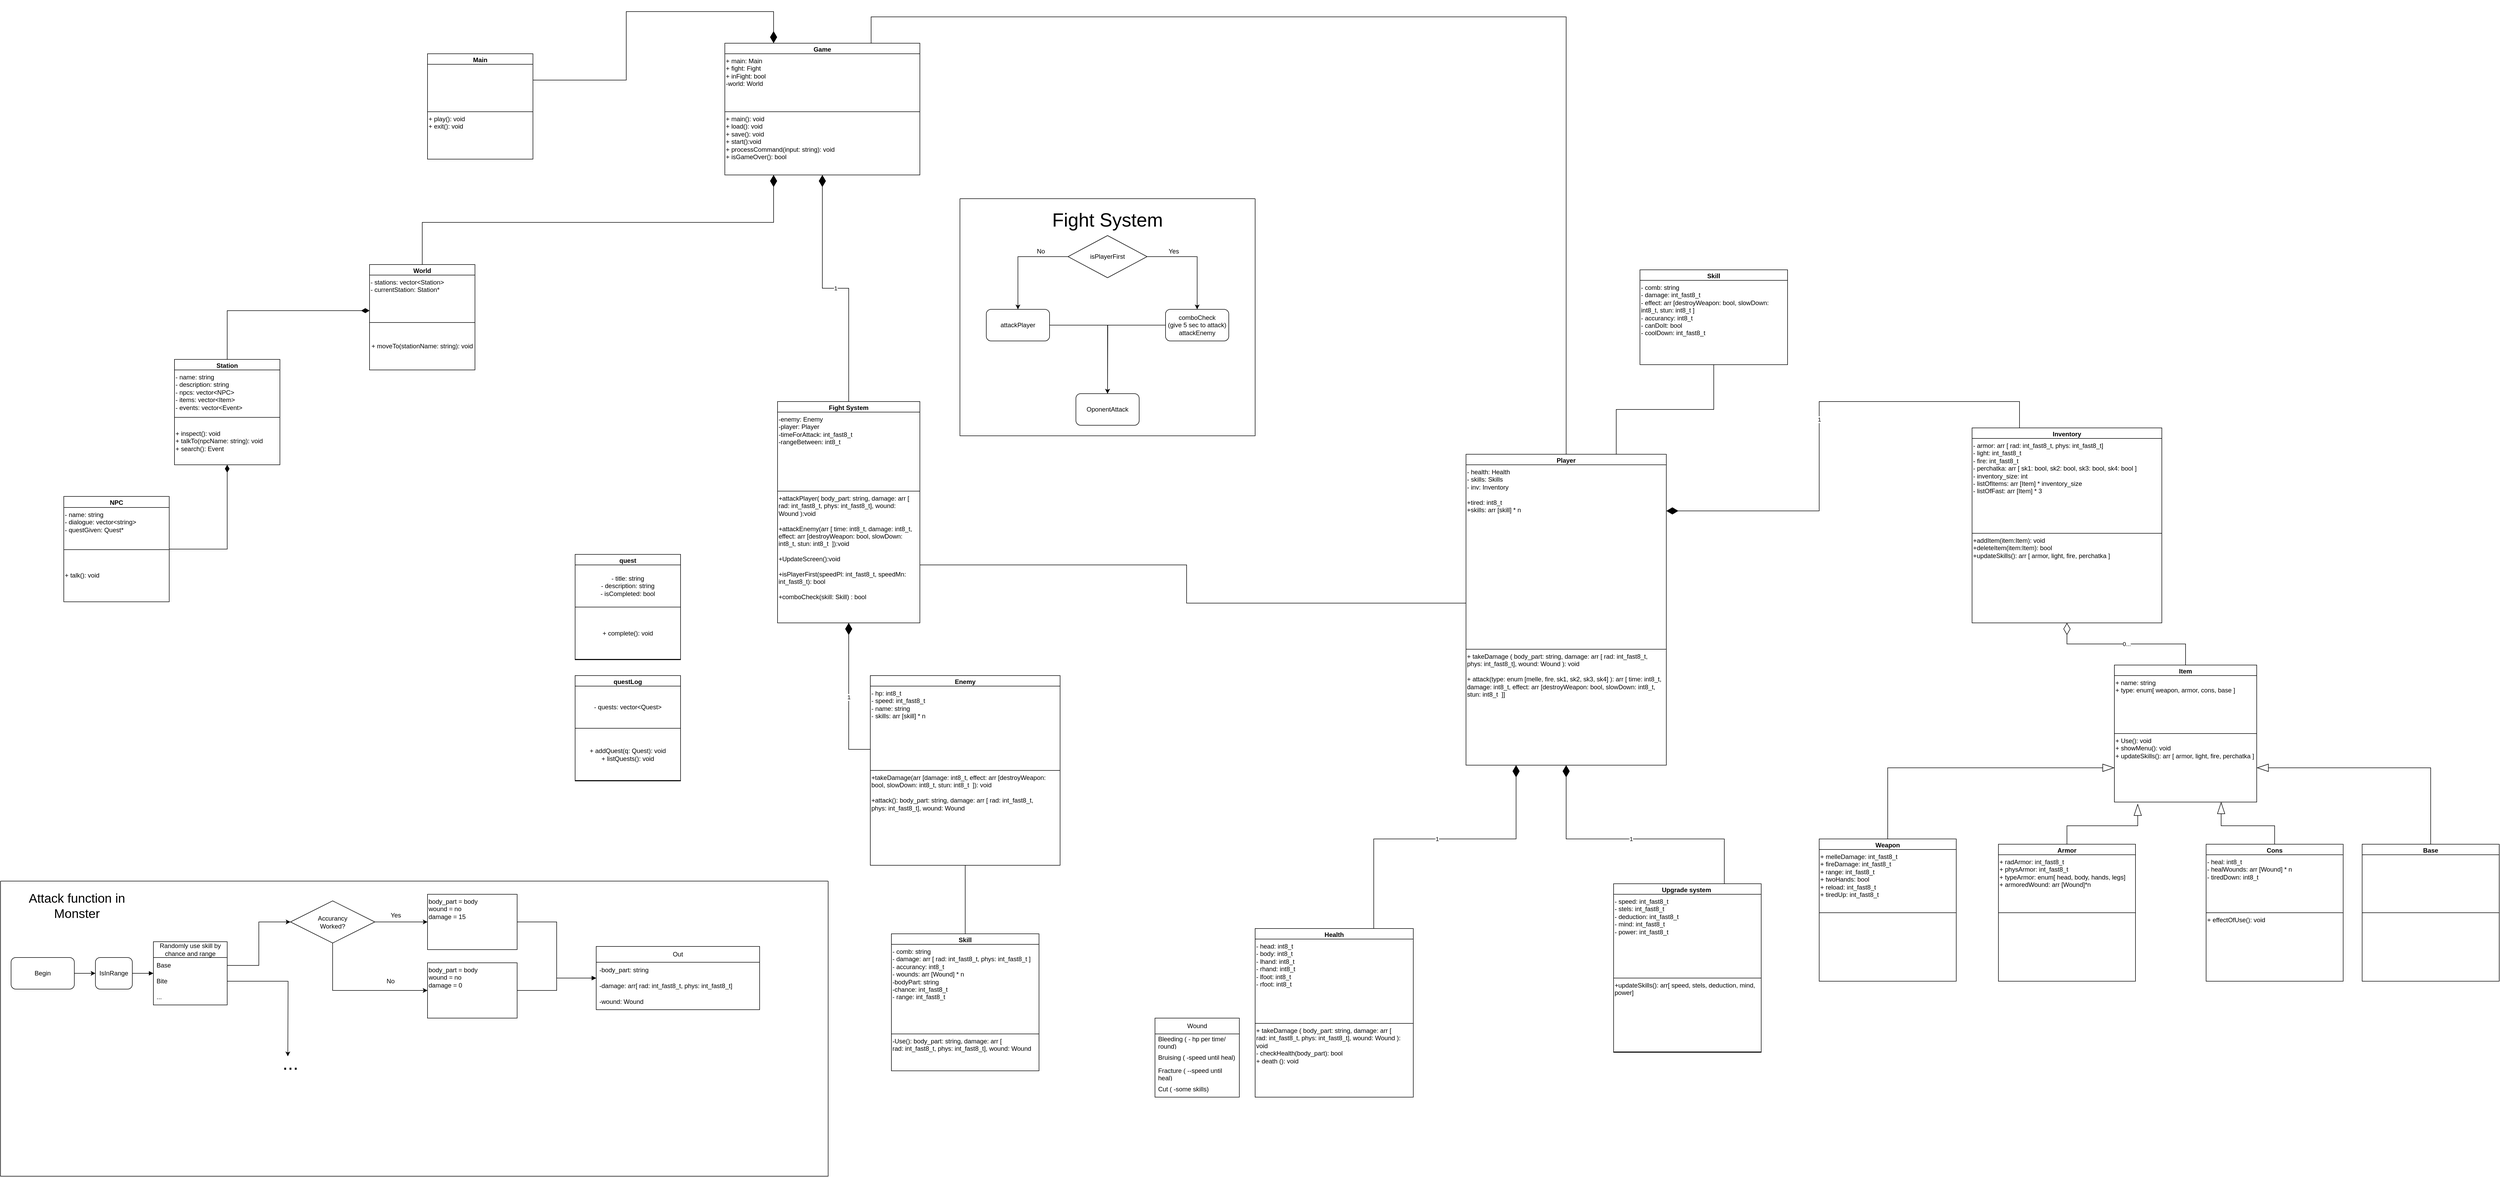 <mxfile version="26.2.14">
  <diagram id="pqbc91mAlIcmljudpYJ5" name="Игрок и Связи с ним">
    <mxGraphModel dx="3052" dy="1797" grid="1" gridSize="10" guides="1" tooltips="1" connect="1" arrows="1" fold="1" page="1" pageScale="1" pageWidth="1654" pageHeight="1169" background="none" math="0" shadow="0">
      <root>
        <mxCell id="0" />
        <mxCell id="1" parent="0" />
        <mxCell id="K2XrHp8rcPxL4InWE_2a-1" value="Player" style="swimlane;whiteSpace=wrap;html=1;" parent="1" vertex="1">
          <mxGeometry x="2690" y="820" width="380" height="590" as="geometry" />
        </mxCell>
        <mxCell id="K2XrHp8rcPxL4InWE_2a-3" value="&lt;div&gt;+ takeDamage ( body_part: string, damage:&amp;nbsp;&lt;span style=&quot;color: light-dark(rgb(0, 0, 0), rgb(255, 255, 255)); background-color: transparent;&quot;&gt;arr [ rad:&amp;nbsp;&lt;/span&gt;&lt;span style=&quot;color: light-dark(rgb(0, 0, 0), rgb(255, 255, 255)); background-color: transparent;&quot;&gt;int_fast8_t, phys:&amp;nbsp;&lt;/span&gt;&lt;span style=&quot;color: light-dark(rgb(0, 0, 0), rgb(255, 255, 255)); background-color: transparent;&quot;&gt;int_fast8_t], wound: Wound&amp;nbsp;&lt;/span&gt;): void&lt;/div&gt;&lt;div&gt;&lt;br&gt;&lt;/div&gt;&lt;div&gt;+ attack(type: enum [melle, fire&lt;span style=&quot;font-size: 10px;&quot;&gt;,&amp;nbsp;&lt;/span&gt;&lt;span style=&quot;background-color: transparent; color: light-dark(rgb(0, 0, 0), rgb(255, 255, 255));&quot;&gt;sk1, sk2, sk3, sk4&lt;/span&gt;&lt;span style=&quot;background-color: transparent; color: light-dark(rgb(0, 0, 0), rgb(255, 255, 255));&quot;&gt;] ): arr [ time:&amp;nbsp;&lt;/span&gt;&lt;span style=&quot;background-color: transparent; color: light-dark(rgb(0, 0, 0), rgb(255, 255, 255));&quot;&gt;int8_t&lt;/span&gt;&lt;span style=&quot;background-color: transparent; color: light-dark(rgb(0, 0, 0), rgb(255, 255, 255));&quot;&gt;, damage:&amp;nbsp;&lt;/span&gt;&lt;span style=&quot;background-color: transparent; color: light-dark(rgb(0, 0, 0), rgb(255, 255, 255));&quot;&gt;int8_t&lt;/span&gt;&lt;span style=&quot;background-color: transparent; color: light-dark(rgb(0, 0, 0), rgb(255, 255, 255));&quot;&gt;, effect: arr [destroyWeapon: bool, slowDown: int8_t, stun: int8_t&amp;nbsp; ]]&lt;/span&gt;&lt;/div&gt;&lt;div&gt;&lt;span style=&quot;background-color: transparent; color: light-dark(rgb(0, 0, 0), rgb(255, 255, 255));&quot;&gt;&lt;br&gt;&lt;/span&gt;&lt;/div&gt;&lt;div&gt;&lt;br&gt;&lt;/div&gt;&lt;div&gt;&lt;br&gt;&lt;/div&gt;" style="rounded=0;whiteSpace=wrap;html=1;align=left;verticalAlign=top;" parent="K2XrHp8rcPxL4InWE_2a-1" vertex="1">
          <mxGeometry y="370" width="380" height="220" as="geometry" />
        </mxCell>
        <mxCell id="K2XrHp8rcPxL4InWE_2a-2" value="- health: Health&lt;div&gt;- skills: Skills&lt;/div&gt;&lt;div&gt;- inv: Inventory&lt;/div&gt;&lt;div&gt;&lt;br&gt;&lt;/div&gt;&lt;div&gt;+tired: int8_t&lt;/div&gt;&lt;div&gt;+skills: arr [skill] * n&lt;/div&gt;&lt;div&gt;&lt;br&gt;&lt;/div&gt;&lt;div&gt;&lt;br&gt;&lt;/div&gt;&lt;div&gt;&lt;br&gt;&lt;/div&gt;&lt;div&gt;&lt;br&gt;&lt;/div&gt;" style="rounded=0;whiteSpace=wrap;html=1;align=left;verticalAlign=top;" parent="K2XrHp8rcPxL4InWE_2a-1" vertex="1">
          <mxGeometry y="20" width="380" height="350" as="geometry" />
        </mxCell>
        <mxCell id="z3sM04E19Wtb6njGu5sy-2" value="Inventory" style="swimlane;whiteSpace=wrap;html=1;" parent="1" vertex="1">
          <mxGeometry x="3650" y="770" width="360" height="370" as="geometry" />
        </mxCell>
        <mxCell id="z3sM04E19Wtb6njGu5sy-3" value="+addItem(item:Item): void&lt;div&gt;+deleteItem(item:Item): bool&lt;/div&gt;&lt;div&gt;+updateSkills(): arr [ armor, light, fire, perchatka ]&lt;/div&gt;&lt;div&gt;&lt;br&gt;&lt;/div&gt;" style="rounded=0;whiteSpace=wrap;html=1;align=left;verticalAlign=top;" parent="z3sM04E19Wtb6njGu5sy-2" vertex="1">
          <mxGeometry y="200" width="360" height="170" as="geometry" />
        </mxCell>
        <mxCell id="z3sM04E19Wtb6njGu5sy-4" value="&lt;div&gt;&lt;span style=&quot;background-color: transparent; color: light-dark(rgb(0, 0, 0), rgb(255, 255, 255));&quot;&gt;- armor:&amp;nbsp;&lt;/span&gt;&lt;span style=&quot;background-color: transparent; color: light-dark(rgb(0, 0, 0), rgb(255, 255, 255));&quot;&gt;arr [ rad:&amp;nbsp;&lt;/span&gt;&lt;span style=&quot;background-color: transparent; color: light-dark(rgb(0, 0, 0), rgb(255, 255, 255));&quot;&gt;int_fast8_t, phys:&amp;nbsp;&lt;/span&gt;&lt;span style=&quot;background-color: transparent; color: light-dark(rgb(0, 0, 0), rgb(255, 255, 255));&quot;&gt;int_fast8_t]&lt;/span&gt;&lt;/div&gt;&lt;div&gt;&lt;span style=&quot;background-color: transparent; color: light-dark(rgb(0, 0, 0), rgb(255, 255, 255));&quot;&gt;- light: int_fast8_t&lt;/span&gt;&lt;/div&gt;&lt;div&gt;&lt;span style=&quot;background-color: transparent; color: light-dark(rgb(0, 0, 0), rgb(255, 255, 255));&quot;&gt;- fire: int_fast8_t&lt;/span&gt;&lt;/div&gt;&lt;div&gt;&lt;span style=&quot;background-color: transparent; color: light-dark(rgb(0, 0, 0), rgb(255, 255, 255));&quot;&gt;- perchatka: arr [ sk1: bool, sk2: bool, sk3: bool, sk4: bool ]&lt;/span&gt;&lt;/div&gt;&lt;div&gt;- inventory_size: int&lt;span style=&quot;background-color: transparent; color: light-dark(rgb(0, 0, 0), rgb(255, 255, 255));&quot;&gt;&lt;br&gt;- listOfItems: arr [Item] * inventory_size&lt;/span&gt;&lt;/div&gt;&lt;div&gt;- listOfFast: arr [Item] * 3&amp;nbsp;&lt;/div&gt;" style="rounded=0;whiteSpace=wrap;html=1;align=left;verticalAlign=top;" parent="z3sM04E19Wtb6njGu5sy-2" vertex="1">
          <mxGeometry y="20" width="360" height="180" as="geometry" />
        </mxCell>
        <mxCell id="O2UAJy6HJNhmIMR7Ghev-1" value="Upgrade system&amp;nbsp;" style="swimlane;whiteSpace=wrap;html=1;" parent="1" vertex="1">
          <mxGeometry x="2970" y="1635" width="280" height="320" as="geometry" />
        </mxCell>
        <mxCell id="O2UAJy6HJNhmIMR7Ghev-3" value="&lt;div&gt;- speed:&amp;nbsp;int_fast8_t&lt;/div&gt;&lt;div&gt;&lt;span style=&quot;background-color: transparent; color: light-dark(rgb(0, 0, 0), rgb(255, 255, 255));&quot;&gt;- stels:&amp;nbsp;&lt;/span&gt;&lt;span style=&quot;background-color: transparent; color: light-dark(rgb(0, 0, 0), rgb(255, 255, 255));&quot;&gt;int_fast8_t&lt;/span&gt;&lt;/div&gt;&lt;div&gt;&lt;span style=&quot;background-color: transparent; color: light-dark(rgb(0, 0, 0), rgb(255, 255, 255));&quot;&gt;- deduction:&amp;nbsp;&lt;/span&gt;&lt;span style=&quot;background-color: transparent; color: light-dark(rgb(0, 0, 0), rgb(255, 255, 255));&quot;&gt;int_fast8_t&lt;/span&gt;&lt;/div&gt;&lt;div&gt;&lt;span style=&quot;background-color: transparent; color: light-dark(rgb(0, 0, 0), rgb(255, 255, 255));&quot;&gt;- mind:&amp;nbsp;&lt;/span&gt;&lt;span style=&quot;background-color: transparent; color: light-dark(rgb(0, 0, 0), rgb(255, 255, 255));&quot;&gt;int_fast8_t&lt;/span&gt;&lt;/div&gt;&lt;div&gt;&lt;span style=&quot;background-color: transparent; color: light-dark(rgb(0, 0, 0), rgb(255, 255, 255));&quot;&gt;- power: int_fast8_t&lt;/span&gt;&lt;/div&gt;" style="rounded=0;whiteSpace=wrap;html=1;align=left;verticalAlign=top;" parent="O2UAJy6HJNhmIMR7Ghev-1" vertex="1">
          <mxGeometry y="20" width="280" height="160" as="geometry" />
        </mxCell>
        <mxCell id="O2UAJy6HJNhmIMR7Ghev-2" value="+updateSkills(): arr[ speed, stels, deduction, mind, power]&lt;div&gt;&lt;br&gt;&lt;/div&gt;&lt;div&gt;&lt;div&gt;&lt;br&gt;&lt;/div&gt;&lt;/div&gt;" style="rounded=0;whiteSpace=wrap;html=1;align=left;verticalAlign=top;" parent="O2UAJy6HJNhmIMR7Ghev-1" vertex="1">
          <mxGeometry y="179" width="280" height="140" as="geometry" />
        </mxCell>
        <mxCell id="O2UAJy6HJNhmIMR7Ghev-6" value="Item" style="swimlane;whiteSpace=wrap;html=1;" parent="1" vertex="1">
          <mxGeometry x="3920" y="1220" width="270" height="260" as="geometry" />
        </mxCell>
        <mxCell id="O2UAJy6HJNhmIMR7Ghev-7" value="+ Use(): void&lt;div&gt;+ showMenu(): void&lt;/div&gt;&lt;div&gt;+ updateSkills():&amp;nbsp;&lt;span style=&quot;background-color: transparent; color: light-dark(rgb(0, 0, 0), rgb(255, 255, 255));&quot;&gt;arr [ armor, light, fire, perchatka ]&lt;/span&gt;&lt;/div&gt;&lt;div&gt;&lt;br&gt;&lt;/div&gt;" style="rounded=0;whiteSpace=wrap;html=1;align=left;verticalAlign=top;" parent="O2UAJy6HJNhmIMR7Ghev-6" vertex="1">
          <mxGeometry y="130" width="270" height="130" as="geometry" />
        </mxCell>
        <mxCell id="O2UAJy6HJNhmIMR7Ghev-8" value="+ name: string&lt;div&gt;+ type: enum[ weapon, armor, cons, base&lt;span style=&quot;background-color: transparent; color: light-dark(rgb(0, 0, 0), rgb(255, 255, 255));&quot;&gt;&amp;nbsp;]&lt;/span&gt;&lt;/div&gt;&lt;div&gt;&lt;br&gt;&lt;/div&gt;" style="rounded=0;whiteSpace=wrap;html=1;align=left;verticalAlign=top;" parent="O2UAJy6HJNhmIMR7Ghev-6" vertex="1">
          <mxGeometry y="20" width="270" height="110" as="geometry" />
        </mxCell>
        <mxCell id="O2UAJy6HJNhmIMR7Ghev-14" value="Health" style="swimlane;whiteSpace=wrap;html=1;" parent="1" vertex="1">
          <mxGeometry x="2290" y="1720" width="300" height="320" as="geometry" />
        </mxCell>
        <mxCell id="O2UAJy6HJNhmIMR7Ghev-15" value="- head: int8_t&lt;div&gt;- body: int8_t&lt;/div&gt;&lt;div&gt;- lhand: int8_t&lt;/div&gt;&lt;div&gt;- rhand: int8_t&lt;/div&gt;&lt;div&gt;- lfoot: int8_t&lt;/div&gt;&lt;div&gt;- rfoot: int8_t&lt;/div&gt;" style="rounded=0;whiteSpace=wrap;html=1;align=left;verticalAlign=top;" parent="O2UAJy6HJNhmIMR7Ghev-14" vertex="1">
          <mxGeometry y="20" width="300" height="160" as="geometry" />
        </mxCell>
        <mxCell id="O2UAJy6HJNhmIMR7Ghev-16" value="&lt;div&gt;+ takeDamage ( body_part: string, damage:&amp;nbsp;&lt;span style=&quot;color: light-dark(rgb(0, 0, 0), rgb(255, 255, 255)); background-color: transparent;&quot;&gt;arr [ rad:&amp;nbsp;&lt;/span&gt;&lt;span style=&quot;color: light-dark(rgb(0, 0, 0), rgb(255, 255, 255)); background-color: transparent;&quot;&gt;int_fast8_t, phys:&amp;nbsp;&lt;/span&gt;&lt;span style=&quot;color: light-dark(rgb(0, 0, 0), rgb(255, 255, 255)); background-color: transparent;&quot;&gt;int_fast8_t], wound: Wound&amp;nbsp;&lt;/span&gt;): void&lt;/div&gt;&lt;div&gt;- checkHealth(body_part): bool&lt;br&gt;&lt;div&gt;+ death (): void&lt;/div&gt;&lt;/div&gt;" style="rounded=0;whiteSpace=wrap;html=1;align=left;verticalAlign=top;" parent="O2UAJy6HJNhmIMR7Ghev-14" vertex="1">
          <mxGeometry y="180" width="300" height="140" as="geometry" />
        </mxCell>
        <mxCell id="2aNArI0BQHGTmsO4QB2B-1" value="" style="endArrow=diamondThin;html=1;rounded=0;exitX=0.75;exitY=0;exitDx=0;exitDy=0;entryX=0.25;entryY=1;entryDx=0;entryDy=0;edgeStyle=orthogonalEdgeStyle;endFill=1;endSize=20;" parent="1" source="O2UAJy6HJNhmIMR7Ghev-14" target="K2XrHp8rcPxL4InWE_2a-3" edge="1">
          <mxGeometry relative="1" as="geometry">
            <mxPoint x="2570" y="1720" as="sourcePoint" />
            <mxPoint x="2770.0" y="1410" as="targetPoint" />
            <Array as="points">
              <mxPoint x="2515" y="1550" />
              <mxPoint x="2785" y="1550" />
            </Array>
          </mxGeometry>
        </mxCell>
        <mxCell id="2aNArI0BQHGTmsO4QB2B-2" value="1" style="edgeLabel;resizable=0;html=1;;align=center;verticalAlign=middle;" parent="2aNArI0BQHGTmsO4QB2B-1" connectable="0" vertex="1">
          <mxGeometry relative="1" as="geometry" />
        </mxCell>
        <mxCell id="2aNArI0BQHGTmsO4QB2B-3" value="" style="endArrow=diamondThin;html=1;rounded=0;entryX=0.5;entryY=1;entryDx=0;entryDy=0;edgeStyle=orthogonalEdgeStyle;endFill=1;endSize=20;exitX=0.75;exitY=0;exitDx=0;exitDy=0;" parent="1" source="O2UAJy6HJNhmIMR7Ghev-1" target="K2XrHp8rcPxL4InWE_2a-3" edge="1">
          <mxGeometry relative="1" as="geometry">
            <mxPoint x="2960" y="1730" as="sourcePoint" />
            <mxPoint x="2701" y="1240" as="targetPoint" />
            <Array as="points">
              <mxPoint x="3180" y="1550" />
              <mxPoint x="2880" y="1550" />
            </Array>
          </mxGeometry>
        </mxCell>
        <mxCell id="2aNArI0BQHGTmsO4QB2B-4" value="1" style="edgeLabel;resizable=0;html=1;;align=center;verticalAlign=middle;" parent="2aNArI0BQHGTmsO4QB2B-3" connectable="0" vertex="1">
          <mxGeometry relative="1" as="geometry" />
        </mxCell>
        <mxCell id="2aNArI0BQHGTmsO4QB2B-7" value="" style="endArrow=diamondThin;html=1;rounded=0;exitX=0.25;exitY=0;exitDx=0;exitDy=0;entryX=1;entryY=0.25;entryDx=0;entryDy=0;edgeStyle=orthogonalEdgeStyle;endFill=1;endSize=20;" parent="1" source="z3sM04E19Wtb6njGu5sy-2" target="K2XrHp8rcPxL4InWE_2a-2" edge="1">
          <mxGeometry relative="1" as="geometry">
            <mxPoint x="3030" y="780" as="sourcePoint" />
            <mxPoint x="3241" y="910" as="targetPoint" />
            <Array as="points">
              <mxPoint x="3740" y="720" />
              <mxPoint x="3360" y="720" />
              <mxPoint x="3360" y="928" />
            </Array>
          </mxGeometry>
        </mxCell>
        <mxCell id="2aNArI0BQHGTmsO4QB2B-8" value="1" style="edgeLabel;resizable=0;html=1;;align=center;verticalAlign=middle;" parent="2aNArI0BQHGTmsO4QB2B-7" connectable="0" vertex="1">
          <mxGeometry relative="1" as="geometry" />
        </mxCell>
        <mxCell id="Zz8gxZec43Ak84KQyvbq-13" style="edgeStyle=orthogonalEdgeStyle;rounded=0;orthogonalLoop=1;jettySize=auto;html=1;exitX=0.5;exitY=0;exitDx=0;exitDy=0;entryX=0;entryY=0.5;entryDx=0;entryDy=0;endArrow=blockThin;endFill=0;endSize=20;" parent="1" source="Zz8gxZec43Ak84KQyvbq-1" target="O2UAJy6HJNhmIMR7Ghev-7" edge="1">
          <mxGeometry relative="1" as="geometry" />
        </mxCell>
        <mxCell id="Zz8gxZec43Ak84KQyvbq-1" value="Weapon" style="swimlane;whiteSpace=wrap;html=1;" parent="1" vertex="1">
          <mxGeometry x="3360" y="1550" width="260" height="270" as="geometry" />
        </mxCell>
        <mxCell id="Zz8gxZec43Ak84KQyvbq-2" value="" style="rounded=0;whiteSpace=wrap;html=1;align=left;verticalAlign=top;" parent="Zz8gxZec43Ak84KQyvbq-1" vertex="1">
          <mxGeometry y="140" width="260" height="130" as="geometry" />
        </mxCell>
        <mxCell id="Zz8gxZec43Ak84KQyvbq-3" value="+ melleDamage: int_fast8_t&lt;div&gt;+ fireDamage: int_fast8_t&lt;/div&gt;&lt;div&gt;+ range: int_fast8_t&lt;/div&gt;&lt;div&gt;+ twoHands: bool&lt;/div&gt;&lt;div&gt;+ reload: int_fast8_t&lt;/div&gt;&lt;div&gt;+ tiredUp: int_fast8_t&lt;/div&gt;" style="rounded=0;whiteSpace=wrap;html=1;align=left;verticalAlign=top;" parent="Zz8gxZec43Ak84KQyvbq-1" vertex="1">
          <mxGeometry y="20" width="260" height="120" as="geometry" />
        </mxCell>
        <mxCell id="Zz8gxZec43Ak84KQyvbq-4" value="Armor" style="swimlane;whiteSpace=wrap;html=1;" parent="1" vertex="1">
          <mxGeometry x="3700" y="1560" width="260" height="260" as="geometry" />
        </mxCell>
        <mxCell id="Zz8gxZec43Ak84KQyvbq-5" value="" style="rounded=0;whiteSpace=wrap;html=1;align=left;verticalAlign=top;" parent="Zz8gxZec43Ak84KQyvbq-4" vertex="1">
          <mxGeometry y="130" width="260" height="130" as="geometry" />
        </mxCell>
        <mxCell id="Zz8gxZec43Ak84KQyvbq-6" value="&lt;div&gt;+ radArmor:&amp;nbsp;&lt;span style=&quot;background-color: transparent; color: light-dark(rgb(0, 0, 0), rgb(255, 255, 255));&quot;&gt;int_fast8_t&lt;/span&gt;&lt;/div&gt;&lt;div&gt;&lt;span style=&quot;background-color: transparent; color: light-dark(rgb(0, 0, 0), rgb(255, 255, 255));&quot;&gt;+ physArmor:&amp;nbsp;&lt;/span&gt;&lt;span style=&quot;background-color: transparent; color: light-dark(rgb(0, 0, 0), rgb(255, 255, 255));&quot;&gt;int_fast8_t&lt;/span&gt;&lt;/div&gt;&lt;div&gt;&lt;span style=&quot;background-color: transparent; color: light-dark(rgb(0, 0, 0), rgb(255, 255, 255));&quot;&gt;+ typeArmor: enum[ head, body, hands, legs]&lt;/span&gt;&lt;/div&gt;&lt;div&gt;&lt;span style=&quot;background-color: transparent; color: light-dark(rgb(0, 0, 0), rgb(255, 255, 255));&quot;&gt;+ armoredWound: arr [Wound]*n&lt;/span&gt;&lt;/div&gt;" style="rounded=0;whiteSpace=wrap;html=1;align=left;verticalAlign=top;" parent="Zz8gxZec43Ak84KQyvbq-4" vertex="1">
          <mxGeometry y="20" width="260" height="110" as="geometry" />
        </mxCell>
        <mxCell id="Zz8gxZec43Ak84KQyvbq-15" style="edgeStyle=orthogonalEdgeStyle;rounded=0;orthogonalLoop=1;jettySize=auto;html=1;entryX=0.75;entryY=1;entryDx=0;entryDy=0;endArrow=blockThin;endFill=0;endSize=20;" parent="1" source="Zz8gxZec43Ak84KQyvbq-7" target="O2UAJy6HJNhmIMR7Ghev-7" edge="1">
          <mxGeometry relative="1" as="geometry" />
        </mxCell>
        <mxCell id="Zz8gxZec43Ak84KQyvbq-7" value="Cons" style="swimlane;whiteSpace=wrap;html=1;" parent="1" vertex="1">
          <mxGeometry x="4094" y="1560" width="260" height="260" as="geometry" />
        </mxCell>
        <mxCell id="Zz8gxZec43Ak84KQyvbq-8" value="+ effectOfUse(): void" style="rounded=0;whiteSpace=wrap;html=1;align=left;verticalAlign=top;" parent="Zz8gxZec43Ak84KQyvbq-7" vertex="1">
          <mxGeometry y="130" width="260" height="130" as="geometry" />
        </mxCell>
        <mxCell id="Zz8gxZec43Ak84KQyvbq-9" value="- heal: int8_t&lt;br&gt;- healWounds: arr [Wound] * n&lt;div&gt;- tiredDown: int8_t&amp;nbsp;&lt;/div&gt;" style="rounded=0;whiteSpace=wrap;html=1;align=left;verticalAlign=top;" parent="Zz8gxZec43Ak84KQyvbq-7" vertex="1">
          <mxGeometry y="20" width="260" height="110" as="geometry" />
        </mxCell>
        <mxCell id="Zz8gxZec43Ak84KQyvbq-16" style="edgeStyle=orthogonalEdgeStyle;rounded=0;orthogonalLoop=1;jettySize=auto;html=1;entryX=1;entryY=0.5;entryDx=0;entryDy=0;exitX=0.5;exitY=0;exitDx=0;exitDy=0;endArrow=blockThin;endFill=0;endSize=20;" parent="1" source="Zz8gxZec43Ak84KQyvbq-10" target="O2UAJy6HJNhmIMR7Ghev-7" edge="1">
          <mxGeometry relative="1" as="geometry">
            <mxPoint x="4500" y="1515.0" as="sourcePoint" />
            <mxPoint x="4290" y="1240" as="targetPoint" />
          </mxGeometry>
        </mxCell>
        <mxCell id="Zz8gxZec43Ak84KQyvbq-10" value="Base" style="swimlane;whiteSpace=wrap;html=1;" parent="1" vertex="1">
          <mxGeometry x="4390" y="1560" width="260" height="260" as="geometry" />
        </mxCell>
        <mxCell id="Zz8gxZec43Ak84KQyvbq-11" value="" style="rounded=0;whiteSpace=wrap;html=1;align=left;verticalAlign=top;" parent="Zz8gxZec43Ak84KQyvbq-10" vertex="1">
          <mxGeometry y="130" width="260" height="130" as="geometry" />
        </mxCell>
        <mxCell id="Zz8gxZec43Ak84KQyvbq-12" value="&lt;div&gt;&lt;br&gt;&lt;/div&gt;" style="rounded=0;whiteSpace=wrap;html=1;align=left;verticalAlign=top;" parent="Zz8gxZec43Ak84KQyvbq-10" vertex="1">
          <mxGeometry y="20" width="260" height="110" as="geometry" />
        </mxCell>
        <mxCell id="Zz8gxZec43Ak84KQyvbq-14" style="edgeStyle=orthogonalEdgeStyle;rounded=0;orthogonalLoop=1;jettySize=auto;html=1;entryX=0.164;entryY=1.026;entryDx=0;entryDy=0;entryPerimeter=0;endArrow=blockThin;endFill=0;endSize=20;" parent="1" source="Zz8gxZec43Ak84KQyvbq-4" target="O2UAJy6HJNhmIMR7Ghev-7" edge="1">
          <mxGeometry relative="1" as="geometry" />
        </mxCell>
        <mxCell id="aO3feDC7GkwX1_dUIfQ9-2" value="" style="endArrow=diamondThin;html=1;rounded=0;exitX=0.5;exitY=0;exitDx=0;exitDy=0;entryX=0.5;entryY=1;entryDx=0;entryDy=0;edgeStyle=orthogonalEdgeStyle;endFill=0;endSize=20;" parent="1" source="O2UAJy6HJNhmIMR7Ghev-6" target="z3sM04E19Wtb6njGu5sy-3" edge="1">
          <mxGeometry relative="1" as="geometry">
            <mxPoint x="3860" y="1170" as="sourcePoint" />
            <mxPoint x="3960" y="1170" as="targetPoint" />
          </mxGeometry>
        </mxCell>
        <mxCell id="aO3feDC7GkwX1_dUIfQ9-3" value="0..." style="edgeLabel;resizable=0;html=1;;align=center;verticalAlign=middle;" parent="aO3feDC7GkwX1_dUIfQ9-2" connectable="0" vertex="1">
          <mxGeometry relative="1" as="geometry" />
        </mxCell>
        <mxCell id="vNIWAAsK77wDa6MJHVwv-11" style="edgeStyle=orthogonalEdgeStyle;rounded=0;orthogonalLoop=1;jettySize=auto;html=1;entryX=0.5;entryY=0;entryDx=0;entryDy=0;strokeColor=default;endArrow=none;startFill=0;exitX=0.75;exitY=0;exitDx=0;exitDy=0;" parent="1" source="vNIWAAsK77wDa6MJHVwv-3" target="K2XrHp8rcPxL4InWE_2a-1" edge="1">
          <mxGeometry relative="1" as="geometry">
            <Array as="points">
              <mxPoint x="1561" y="-10" />
              <mxPoint x="2880" y="-10" />
            </Array>
          </mxGeometry>
        </mxCell>
        <mxCell id="vNIWAAsK77wDa6MJHVwv-3" value="Game" style="swimlane;whiteSpace=wrap;html=1;" parent="1" vertex="1">
          <mxGeometry x="1284" y="40" width="370" height="250" as="geometry" />
        </mxCell>
        <mxCell id="vNIWAAsK77wDa6MJHVwv-6" value="+ main(): void&lt;div&gt;+ load(): void&lt;br&gt;+ save(): void&lt;/div&gt;&lt;div&gt;&lt;div&gt;+ start():void&lt;/div&gt;&lt;div&gt;+ processCommand(input: string): void&lt;/div&gt;&lt;div&gt;+ isGameOver(): bool&lt;/div&gt;&lt;/div&gt;" style="rounded=0;whiteSpace=wrap;html=1;align=left;verticalAlign=top;" parent="vNIWAAsK77wDa6MJHVwv-3" vertex="1">
          <mxGeometry y="130" width="370" height="120" as="geometry" />
        </mxCell>
        <mxCell id="vNIWAAsK77wDa6MJHVwv-7" value="&lt;div&gt;&lt;span style=&quot;background-color: transparent; color: light-dark(rgb(0, 0, 0), rgb(255, 255, 255));&quot;&gt;+ main: Main&lt;/span&gt;&lt;/div&gt;&lt;div&gt;&lt;span style=&quot;background-color: transparent; color: light-dark(rgb(0, 0, 0), rgb(255, 255, 255));&quot;&gt;+ fight: Fight&lt;/span&gt;&lt;/div&gt;&lt;div&gt;+ inFight: bool&lt;br&gt;&lt;div&gt;-world: World&lt;/div&gt;&lt;/div&gt;&lt;div&gt;&lt;br&gt;&lt;/div&gt;" style="rounded=0;whiteSpace=wrap;html=1;align=left;verticalAlign=top;" parent="vNIWAAsK77wDa6MJHVwv-3" vertex="1">
          <mxGeometry y="20" width="370" height="110" as="geometry" />
        </mxCell>
        <mxCell id="vVMuym7QK-VfiuL8AU1q-4" value="Main" style="swimlane;whiteSpace=wrap;html=1;" parent="1" vertex="1">
          <mxGeometry x="720" y="60" width="200" height="200" as="geometry" />
        </mxCell>
        <mxCell id="vVMuym7QK-VfiuL8AU1q-8" value="" style="rounded=0;whiteSpace=wrap;html=1;align=left;verticalAlign=top;" parent="vVMuym7QK-VfiuL8AU1q-4" vertex="1">
          <mxGeometry y="20" width="200" height="90" as="geometry" />
        </mxCell>
        <mxCell id="vVMuym7QK-VfiuL8AU1q-9" value="&lt;div&gt;&lt;span style=&quot;background-color: transparent; color: light-dark(rgb(0, 0, 0), rgb(255, 255, 255));&quot;&gt;+ play(): void&lt;/span&gt;&lt;/div&gt;&lt;div&gt;+ exit(): void&lt;/div&gt;" style="rounded=0;whiteSpace=wrap;html=1;align=left;verticalAlign=top;" parent="vVMuym7QK-VfiuL8AU1q-4" vertex="1">
          <mxGeometry y="110" width="200" height="90" as="geometry" />
        </mxCell>
        <mxCell id="vVMuym7QK-VfiuL8AU1q-3" style="edgeStyle=orthogonalEdgeStyle;rounded=0;orthogonalLoop=1;jettySize=auto;html=1;entryX=1;entryY=0.25;entryDx=0;entryDy=0;endArrow=none;startFill=1;exitX=0.25;exitY=0;exitDx=0;exitDy=0;endFill=1;startArrow=diamondThin;startSize=20;" parent="1" source="vNIWAAsK77wDa6MJHVwv-3" target="vVMuym7QK-VfiuL8AU1q-4" edge="1">
          <mxGeometry relative="1" as="geometry">
            <mxPoint x="740" y="450" as="targetPoint" />
            <mxPoint x="1250" y="120" as="sourcePoint" />
            <Array as="points">
              <mxPoint x="1377" y="-20" />
              <mxPoint x="1097" y="-20" />
              <mxPoint x="1097" y="110" />
            </Array>
          </mxGeometry>
        </mxCell>
        <mxCell id="vdGJCKuas1NTcFJgYV4j-19" style="edgeStyle=orthogonalEdgeStyle;rounded=0;orthogonalLoop=1;jettySize=auto;html=1;exitX=0.5;exitY=0;exitDx=0;exitDy=0;endArrow=diamondThin;endFill=1;entryX=0.25;entryY=1;entryDx=0;entryDy=0;endSize=20;" parent="1" source="vVMuym7QK-VfiuL8AU1q-11" target="vNIWAAsK77wDa6MJHVwv-6" edge="1">
          <mxGeometry relative="1" as="geometry">
            <mxPoint x="920" y="380" as="targetPoint" />
          </mxGeometry>
        </mxCell>
        <mxCell id="vVMuym7QK-VfiuL8AU1q-11" value="World" style="swimlane;whiteSpace=wrap;html=1;" parent="1" vertex="1">
          <mxGeometry x="610" y="460" width="200" height="200" as="geometry" />
        </mxCell>
        <mxCell id="vVMuym7QK-VfiuL8AU1q-12" value="&lt;div&gt;- stations: vector&amp;lt;Station&amp;gt;&lt;/div&gt;&lt;div&gt;- currentStation: Station*&lt;/div&gt;&lt;div&gt;&lt;br&gt;&lt;/div&gt;&lt;div&gt;&lt;br&gt;&lt;/div&gt;&lt;div&gt;&lt;br&gt;&lt;/div&gt;" style="rounded=0;whiteSpace=wrap;html=1;align=left;verticalAlign=top;" parent="vVMuym7QK-VfiuL8AU1q-11" vertex="1">
          <mxGeometry y="20" width="200" height="90" as="geometry" />
        </mxCell>
        <mxCell id="vVMuym7QK-VfiuL8AU1q-13" value="&lt;span style=&quot;text-align: left;&quot;&gt;+ moveTo(stationName: string): void&lt;/span&gt;" style="rounded=0;whiteSpace=wrap;html=1;" parent="vVMuym7QK-VfiuL8AU1q-11" vertex="1">
          <mxGeometry y="110" width="200" height="90" as="geometry" />
        </mxCell>
        <mxCell id="vdGJCKuas1NTcFJgYV4j-20" style="edgeStyle=orthogonalEdgeStyle;rounded=0;orthogonalLoop=1;jettySize=auto;html=1;exitX=0.5;exitY=0;exitDx=0;exitDy=0;entryX=0;entryY=0.75;entryDx=0;entryDy=0;endArrow=diamondThin;endFill=1;endSize=13;" parent="1" source="vVMuym7QK-VfiuL8AU1q-14" target="vVMuym7QK-VfiuL8AU1q-12" edge="1">
          <mxGeometry relative="1" as="geometry" />
        </mxCell>
        <mxCell id="vVMuym7QK-VfiuL8AU1q-14" value="Station" style="swimlane;whiteSpace=wrap;html=1;" parent="1" vertex="1">
          <mxGeometry x="240" y="640" width="200" height="200" as="geometry" />
        </mxCell>
        <mxCell id="vVMuym7QK-VfiuL8AU1q-15" value="&lt;div&gt;- name: string&lt;/div&gt;&lt;div&gt;- description: string&lt;/div&gt;&lt;div&gt;- npcs: vector&amp;lt;NPC&amp;gt;&lt;/div&gt;&lt;div&gt;- items: vector&amp;lt;Item&amp;gt;&lt;/div&gt;&lt;div&gt;- events: vector&amp;lt;Event&amp;gt;&lt;/div&gt;" style="rounded=0;whiteSpace=wrap;html=1;align=left;verticalAlign=top;" parent="vVMuym7QK-VfiuL8AU1q-14" vertex="1">
          <mxGeometry y="20" width="200" height="90" as="geometry" />
        </mxCell>
        <mxCell id="vVMuym7QK-VfiuL8AU1q-16" value="&lt;div&gt;+ inspect(): void&lt;/div&gt;&lt;div&gt;+ talkTo(npcName: string): void&lt;/div&gt;&lt;div&gt;+ search(): Event&lt;/div&gt;" style="rounded=0;whiteSpace=wrap;html=1;align=left;" parent="vVMuym7QK-VfiuL8AU1q-14" vertex="1">
          <mxGeometry y="110" width="200" height="90" as="geometry" />
        </mxCell>
        <mxCell id="coDyJiwTyKJTcGDhC5fz-1" style="edgeStyle=orthogonalEdgeStyle;rounded=0;orthogonalLoop=1;jettySize=auto;html=1;exitX=1;exitY=0.75;exitDx=0;exitDy=0;entryX=0;entryY=0.75;entryDx=0;entryDy=0;endArrow=none;startFill=0;" parent="1" source="vVMuym7QK-VfiuL8AU1q-17" target="K2XrHp8rcPxL4InWE_2a-2" edge="1">
          <mxGeometry relative="1" as="geometry">
            <Array as="points">
              <mxPoint x="1654" y="1030" />
              <mxPoint x="2160" y="1030" />
              <mxPoint x="2160" y="1102" />
            </Array>
          </mxGeometry>
        </mxCell>
        <mxCell id="vVMuym7QK-VfiuL8AU1q-17" value="Fight System" style="swimlane;whiteSpace=wrap;html=1;" parent="1" vertex="1">
          <mxGeometry x="1384" y="720" width="270" height="420" as="geometry" />
        </mxCell>
        <mxCell id="vVMuym7QK-VfiuL8AU1q-19" value="+attackPlayer( body_part: string, damage:&amp;nbsp;&lt;span style=&quot;color: light-dark(rgb(0, 0, 0), rgb(255, 255, 255)); background-color: transparent;&quot;&gt;arr [ rad:&amp;nbsp;&lt;/span&gt;&lt;span style=&quot;color: light-dark(rgb(0, 0, 0), rgb(255, 255, 255)); background-color: transparent;&quot;&gt;int_fast8_t, phys:&amp;nbsp;&lt;/span&gt;&lt;span style=&quot;color: light-dark(rgb(0, 0, 0), rgb(255, 255, 255)); background-color: transparent;&quot;&gt;int_fast8_t], wound: Wound&amp;nbsp;&lt;/span&gt;):void&lt;div&gt;&lt;br&gt;&lt;div&gt;+attackEnemy(&lt;span style=&quot;background-color: transparent; color: light-dark(rgb(0, 0, 0), rgb(255, 255, 255));&quot;&gt;arr [ time:&amp;nbsp;&lt;/span&gt;&lt;span style=&quot;background-color: transparent; color: light-dark(rgb(0, 0, 0), rgb(255, 255, 255));&quot;&gt;int8_t&lt;/span&gt;&lt;span style=&quot;background-color: transparent; color: light-dark(rgb(0, 0, 0), rgb(255, 255, 255));&quot;&gt;, damage:&amp;nbsp;&lt;/span&gt;&lt;span style=&quot;background-color: transparent; color: light-dark(rgb(0, 0, 0), rgb(255, 255, 255));&quot;&gt;int8_t&lt;/span&gt;&lt;span style=&quot;background-color: transparent; color: light-dark(rgb(0, 0, 0), rgb(255, 255, 255));&quot;&gt;, effect: arr [destroyWeapon: bool, slowDown: int8_t, stun: int8_t&amp;nbsp; ]&lt;/span&gt;&lt;span style=&quot;background-color: transparent; color: light-dark(rgb(0, 0, 0), rgb(255, 255, 255));&quot;&gt;):void&lt;/span&gt;&lt;/div&gt;&lt;/div&gt;&lt;div&gt;&lt;span style=&quot;background-color: transparent; color: light-dark(rgb(0, 0, 0), rgb(255, 255, 255));&quot;&gt;&lt;br&gt;&lt;/span&gt;&lt;/div&gt;&lt;div&gt;&lt;span style=&quot;background-color: transparent; color: light-dark(rgb(0, 0, 0), rgb(255, 255, 255));&quot;&gt;+UpdateScreen():void&lt;/span&gt;&lt;/div&gt;&lt;div&gt;&lt;span style=&quot;background-color: transparent; color: light-dark(rgb(0, 0, 0), rgb(255, 255, 255));&quot;&gt;&lt;br&gt;&lt;/span&gt;&lt;/div&gt;&lt;div&gt;&lt;span style=&quot;background-color: transparent; color: light-dark(rgb(0, 0, 0), rgb(255, 255, 255));&quot;&gt;+isPlayerFirst(speedPl: int_fast8_t, speedMn: int_fast8_t): bool&lt;/span&gt;&lt;/div&gt;&lt;div&gt;&lt;span style=&quot;background-color: transparent; color: light-dark(rgb(0, 0, 0), rgb(255, 255, 255));&quot;&gt;&lt;br&gt;&lt;/span&gt;&lt;/div&gt;&lt;div&gt;+comboCheck(skill: Skill) : bool&lt;/div&gt;" style="rounded=0;whiteSpace=wrap;html=1;align=left;verticalAlign=top;" parent="vVMuym7QK-VfiuL8AU1q-17" vertex="1">
          <mxGeometry y="170" width="270" height="250" as="geometry" />
        </mxCell>
        <mxCell id="n2te_ju_FENx95aKw6WZ-1" value="-enemy: Enemy&lt;div&gt;-player: Player&lt;br&gt;&lt;div&gt;-timeForAttack: int_fast8_t&lt;/div&gt;&lt;/div&gt;&lt;div&gt;-rangeBetween: int8_t&lt;/div&gt;" style="rounded=0;whiteSpace=wrap;html=1;align=left;verticalAlign=top;" parent="vVMuym7QK-VfiuL8AU1q-17" vertex="1">
          <mxGeometry y="20" width="270" height="150" as="geometry" />
        </mxCell>
        <mxCell id="vdGJCKuas1NTcFJgYV4j-21" style="edgeStyle=orthogonalEdgeStyle;rounded=0;orthogonalLoop=1;jettySize=auto;html=1;entryX=0.5;entryY=1;entryDx=0;entryDy=0;endArrow=diamondThin;endFill=1;endSize=12;" parent="1" source="vdGJCKuas1NTcFJgYV4j-1" target="vVMuym7QK-VfiuL8AU1q-16" edge="1">
          <mxGeometry relative="1" as="geometry" />
        </mxCell>
        <mxCell id="vdGJCKuas1NTcFJgYV4j-1" value="NPC" style="swimlane;whiteSpace=wrap;html=1;" parent="1" vertex="1">
          <mxGeometry x="30" y="900" width="200" height="200" as="geometry" />
        </mxCell>
        <mxCell id="vdGJCKuas1NTcFJgYV4j-3" value="+ talk(): void" style="rounded=0;whiteSpace=wrap;html=1;align=left;" parent="vdGJCKuas1NTcFJgYV4j-1" vertex="1">
          <mxGeometry y="100" width="200" height="100" as="geometry" />
        </mxCell>
        <mxCell id="vdGJCKuas1NTcFJgYV4j-2" value="&lt;div&gt;&lt;div&gt;- name: string&lt;/div&gt;&lt;div&gt;- dialogue: vector&amp;lt;string&amp;gt;&lt;/div&gt;&lt;div&gt;- questGiven: Quest*&lt;/div&gt;&lt;/div&gt;" style="rounded=0;whiteSpace=wrap;html=1;align=left;verticalAlign=top;" parent="vdGJCKuas1NTcFJgYV4j-1" vertex="1">
          <mxGeometry y="21" width="200" height="80" as="geometry" />
        </mxCell>
        <mxCell id="vdGJCKuas1NTcFJgYV4j-4" value="quest" style="swimlane;whiteSpace=wrap;html=1;" parent="1" vertex="1">
          <mxGeometry x="1000" y="1010" width="200" height="200" as="geometry" />
        </mxCell>
        <mxCell id="vdGJCKuas1NTcFJgYV4j-5" value="+ complete(): void" style="rounded=0;whiteSpace=wrap;html=1;" parent="vdGJCKuas1NTcFJgYV4j-4" vertex="1">
          <mxGeometry y="100" width="200" height="99" as="geometry" />
        </mxCell>
        <mxCell id="vdGJCKuas1NTcFJgYV4j-6" value="&lt;div&gt;- title: string&lt;/div&gt;&lt;div&gt;- description: string&lt;/div&gt;&lt;div&gt;- isCompleted: bool&lt;/div&gt;" style="rounded=0;whiteSpace=wrap;html=1;" parent="vdGJCKuas1NTcFJgYV4j-4" vertex="1">
          <mxGeometry y="20" width="200" height="80" as="geometry" />
        </mxCell>
        <mxCell id="vdGJCKuas1NTcFJgYV4j-9" value="questLog" style="swimlane;whiteSpace=wrap;html=1;" parent="1" vertex="1">
          <mxGeometry x="1000" y="1240" width="200" height="200" as="geometry" />
        </mxCell>
        <mxCell id="vdGJCKuas1NTcFJgYV4j-10" value="&lt;div&gt;+ addQuest(q: Quest): void&lt;/div&gt;&lt;div&gt;+ listQuests(): void&lt;/div&gt;" style="rounded=0;whiteSpace=wrap;html=1;" parent="vdGJCKuas1NTcFJgYV4j-9" vertex="1">
          <mxGeometry y="100" width="200" height="99" as="geometry" />
        </mxCell>
        <mxCell id="vdGJCKuas1NTcFJgYV4j-11" value="- quests: vector&amp;lt;Quest&amp;gt;" style="rounded=0;whiteSpace=wrap;html=1;" parent="vdGJCKuas1NTcFJgYV4j-9" vertex="1">
          <mxGeometry y="20" width="200" height="80" as="geometry" />
        </mxCell>
        <mxCell id="vdGJCKuas1NTcFJgYV4j-13" value="Enemy" style="swimlane;whiteSpace=wrap;html=1;" parent="1" vertex="1">
          <mxGeometry x="1560" y="1240" width="360" height="360" as="geometry" />
        </mxCell>
        <mxCell id="vdGJCKuas1NTcFJgYV4j-14" value="+takeDamage(&lt;span style=&quot;color: light-dark(rgb(0, 0, 0), rgb(255, 255, 255)); background-color: transparent;&quot;&gt;arr [&lt;/span&gt;&lt;span style=&quot;color: light-dark(rgb(0, 0, 0), rgb(255, 255, 255)); background-color: transparent;&quot;&gt;damage:&amp;nbsp;&lt;/span&gt;&lt;span style=&quot;color: light-dark(rgb(0, 0, 0), rgb(255, 255, 255)); background-color: transparent;&quot;&gt;int8_t&lt;/span&gt;&lt;span style=&quot;color: light-dark(rgb(0, 0, 0), rgb(255, 255, 255)); background-color: transparent;&quot;&gt;, effect: arr [destroyWeapon: bool, slowDown: int8_t, stun: int8_t&amp;nbsp; ]&lt;/span&gt;): void&lt;div&gt;&lt;br&gt;&lt;div&gt;+attack(&lt;span style=&quot;background-color: transparent; color: light-dark(rgb(0, 0, 0), rgb(255, 255, 255));&quot;&gt;):&amp;nbsp;&lt;/span&gt;&lt;span style=&quot;background-color: transparent; color: light-dark(rgb(0, 0, 0), rgb(255, 255, 255));&quot;&gt;body_part: string, damage:&amp;nbsp;&lt;/span&gt;&lt;span style=&quot;background-color: transparent; color: light-dark(rgb(0, 0, 0), rgb(255, 255, 255));&quot;&gt;arr [ rad:&amp;nbsp;&lt;/span&gt;&lt;span style=&quot;background-color: transparent; color: light-dark(rgb(0, 0, 0), rgb(255, 255, 255));&quot;&gt;int_fast8_t, phys:&amp;nbsp;&lt;/span&gt;&lt;span style=&quot;background-color: transparent; color: light-dark(rgb(0, 0, 0), rgb(255, 255, 255));&quot;&gt;int_fast8_t], wound: Wound&lt;/span&gt;&lt;/div&gt;&lt;/div&gt;" style="rounded=0;whiteSpace=wrap;html=1;align=left;verticalAlign=top;" parent="vdGJCKuas1NTcFJgYV4j-13" vertex="1">
          <mxGeometry y="180" width="360" height="180" as="geometry" />
        </mxCell>
        <mxCell id="vdGJCKuas1NTcFJgYV4j-15" value="- hp: int8_t&lt;div&gt;- speed: int_fast8_t&lt;/div&gt;&lt;div&gt;- name: string&lt;/div&gt;&lt;div&gt;- skills: arr [skill] * n&lt;/div&gt;" style="rounded=0;whiteSpace=wrap;html=1;align=left;verticalAlign=top;" parent="vdGJCKuas1NTcFJgYV4j-13" vertex="1">
          <mxGeometry y="20" width="360" height="160" as="geometry" />
        </mxCell>
        <mxCell id="n2te_ju_FENx95aKw6WZ-3" value="" style="endArrow=diamondThin;html=1;rounded=0;entryX=0.5;entryY=1;entryDx=0;entryDy=0;exitX=0;exitY=0.75;exitDx=0;exitDy=0;edgeStyle=orthogonalEdgeStyle;endFill=1;endSize=20;" parent="1" source="vdGJCKuas1NTcFJgYV4j-15" target="vVMuym7QK-VfiuL8AU1q-17" edge="1">
          <mxGeometry relative="1" as="geometry">
            <mxPoint x="1530" y="1220" as="sourcePoint" />
            <mxPoint x="1630" y="1220" as="targetPoint" />
          </mxGeometry>
        </mxCell>
        <mxCell id="n2te_ju_FENx95aKw6WZ-4" value="1" style="edgeLabel;resizable=0;html=1;;align=center;verticalAlign=middle;" parent="n2te_ju_FENx95aKw6WZ-3" connectable="0" vertex="1">
          <mxGeometry relative="1" as="geometry" />
        </mxCell>
        <mxCell id="n2te_ju_FENx95aKw6WZ-8" value="" style="endArrow=diamondThin;html=1;rounded=0;exitX=0.5;exitY=0;exitDx=0;exitDy=0;entryX=0.5;entryY=1;entryDx=0;entryDy=0;edgeStyle=orthogonalEdgeStyle;endFill=1;strokeWidth=1;endSize=20;" parent="1" source="vVMuym7QK-VfiuL8AU1q-17" target="vNIWAAsK77wDa6MJHVwv-6" edge="1">
          <mxGeometry relative="1" as="geometry">
            <mxPoint x="1460" y="580" as="sourcePoint" />
            <mxPoint x="1560" y="580" as="targetPoint" />
          </mxGeometry>
        </mxCell>
        <mxCell id="n2te_ju_FENx95aKw6WZ-9" value="1" style="edgeLabel;resizable=0;html=1;;align=center;verticalAlign=middle;" parent="n2te_ju_FENx95aKw6WZ-8" connectable="0" vertex="1">
          <mxGeometry relative="1" as="geometry" />
        </mxCell>
        <mxCell id="n2te_ju_FENx95aKw6WZ-18" style="edgeStyle=orthogonalEdgeStyle;rounded=0;orthogonalLoop=1;jettySize=auto;html=1;entryX=0.75;entryY=0;entryDx=0;entryDy=0;endArrow=none;startFill=0;" parent="1" source="n2te_ju_FENx95aKw6WZ-15" target="K2XrHp8rcPxL4InWE_2a-1" edge="1">
          <mxGeometry relative="1" as="geometry" />
        </mxCell>
        <mxCell id="n2te_ju_FENx95aKw6WZ-15" value="Skill" style="swimlane;whiteSpace=wrap;html=1;" parent="1" vertex="1">
          <mxGeometry x="3020" y="470" width="280" height="180" as="geometry" />
        </mxCell>
        <mxCell id="n2te_ju_FENx95aKw6WZ-16" value="&lt;div&gt;- comb: string&lt;/div&gt;&lt;div&gt;- damage: int_fast8_t&lt;/div&gt;&lt;div&gt;- effect:&lt;span style=&quot;background-color: transparent; color: light-dark(rgb(0, 0, 0), rgb(255, 255, 255));&quot;&gt;&amp;nbsp;arr [destroyWeapon: bool, slowDown: int8_t, stun: int8_t ]&lt;/span&gt;&lt;/div&gt;&lt;div&gt;&lt;span style=&quot;background-color: transparent; color: light-dark(rgb(0, 0, 0), rgb(255, 255, 255));&quot;&gt;- accurancy: int8_t&lt;/span&gt;&lt;/div&gt;&lt;div&gt;&lt;span style=&quot;background-color: transparent; color: light-dark(rgb(0, 0, 0), rgb(255, 255, 255));&quot;&gt;- canDoIt: bool&lt;/span&gt;&lt;/div&gt;&lt;div&gt;&lt;span style=&quot;background-color: transparent; color: light-dark(rgb(0, 0, 0), rgb(255, 255, 255));&quot;&gt;- coolDown: int_fast8_t&lt;/span&gt;&lt;/div&gt;" style="rounded=0;whiteSpace=wrap;html=1;align=left;verticalAlign=top;" parent="n2te_ju_FENx95aKw6WZ-15" vertex="1">
          <mxGeometry y="20" width="280" height="160" as="geometry" />
        </mxCell>
        <mxCell id="yCeB6sknINILKA29JCW5-1" value="Wound" style="swimlane;fontStyle=0;childLayout=stackLayout;horizontal=1;startSize=30;horizontalStack=0;resizeParent=1;resizeParentMax=0;resizeLast=0;collapsible=1;marginBottom=0;whiteSpace=wrap;html=1;" parent="1" vertex="1">
          <mxGeometry x="2100" y="1890" width="160" height="150" as="geometry" />
        </mxCell>
        <mxCell id="yCeB6sknINILKA29JCW5-2" value="Bleeding ( - hp per time/ round)" style="text;strokeColor=none;fillColor=none;align=left;verticalAlign=middle;spacingLeft=4;spacingRight=4;overflow=hidden;points=[[0,0.5],[1,0.5]];portConstraint=eastwest;rotatable=0;whiteSpace=wrap;html=1;" parent="yCeB6sknINILKA29JCW5-1" vertex="1">
          <mxGeometry y="30" width="160" height="30" as="geometry" />
        </mxCell>
        <mxCell id="yCeB6sknINILKA29JCW5-3" value="Bruising ( -speed until heal)" style="text;strokeColor=none;fillColor=none;align=left;verticalAlign=middle;spacingLeft=4;spacingRight=4;overflow=hidden;points=[[0,0.5],[1,0.5]];portConstraint=eastwest;rotatable=0;whiteSpace=wrap;html=1;" parent="yCeB6sknINILKA29JCW5-1" vertex="1">
          <mxGeometry y="60" width="160" height="30" as="geometry" />
        </mxCell>
        <mxCell id="yCeB6sknINILKA29JCW5-5" value="Fracture ( --speed until heal)" style="text;strokeColor=none;fillColor=none;align=left;verticalAlign=middle;spacingLeft=4;spacingRight=4;overflow=hidden;points=[[0,0.5],[1,0.5]];portConstraint=eastwest;rotatable=0;whiteSpace=wrap;html=1;" parent="yCeB6sknINILKA29JCW5-1" vertex="1">
          <mxGeometry y="90" width="160" height="30" as="geometry" />
        </mxCell>
        <mxCell id="yCeB6sknINILKA29JCW5-4" value="Cut ( -some skills)" style="text;strokeColor=none;fillColor=none;align=left;verticalAlign=middle;spacingLeft=4;spacingRight=4;overflow=hidden;points=[[0,0.5],[1,0.5]];portConstraint=eastwest;rotatable=0;whiteSpace=wrap;html=1;" parent="yCeB6sknINILKA29JCW5-1" vertex="1">
          <mxGeometry y="120" width="160" height="30" as="geometry" />
        </mxCell>
        <mxCell id="yCeB6sknINILKA29JCW5-17" value="" style="swimlane;startSize=0;" parent="1" vertex="1">
          <mxGeometry x="1730" y="335" width="560" height="450" as="geometry" />
        </mxCell>
        <mxCell id="yCeB6sknINILKA29JCW5-9" value="" style="edgeStyle=orthogonalEdgeStyle;rounded=0;orthogonalLoop=1;jettySize=auto;html=1;exitX=1;exitY=0.5;exitDx=0;exitDy=0;" parent="yCeB6sknINILKA29JCW5-17" source="yCeB6sknINILKA29JCW5-12" target="yCeB6sknINILKA29JCW5-8" edge="1">
          <mxGeometry relative="1" as="geometry">
            <mxPoint x="340" y="110.034" as="sourcePoint" />
          </mxGeometry>
        </mxCell>
        <mxCell id="yCeB6sknINILKA29JCW5-11" value="" style="edgeStyle=orthogonalEdgeStyle;rounded=0;orthogonalLoop=1;jettySize=auto;html=1;exitX=0;exitY=0.5;exitDx=0;exitDy=0;" parent="yCeB6sknINILKA29JCW5-17" source="yCeB6sknINILKA29JCW5-12" target="yCeB6sknINILKA29JCW5-10" edge="1">
          <mxGeometry relative="1" as="geometry">
            <mxPoint x="220" y="110.034" as="sourcePoint" />
          </mxGeometry>
        </mxCell>
        <mxCell id="yCeB6sknINILKA29JCW5-13" style="edgeStyle=orthogonalEdgeStyle;rounded=0;orthogonalLoop=1;jettySize=auto;html=1;" parent="yCeB6sknINILKA29JCW5-17" source="yCeB6sknINILKA29JCW5-8" edge="1">
          <mxGeometry relative="1" as="geometry">
            <mxPoint x="280" y="370" as="targetPoint" />
          </mxGeometry>
        </mxCell>
        <mxCell id="yCeB6sknINILKA29JCW5-8" value="&lt;span style=&quot;text-align: left;&quot;&gt;comboCheck&lt;/span&gt;&lt;div&gt;&lt;div style=&quot;text-align: left;&quot;&gt;(give 5 sec to attack)&lt;/div&gt;&lt;div&gt;&lt;span style=&quot;text-align: left;&quot;&gt;attackEnemy&lt;/span&gt;&lt;span style=&quot;text-align: left;&quot;&gt;&lt;/span&gt;&lt;/div&gt;&lt;/div&gt;" style="whiteSpace=wrap;html=1;rounded=1;" parent="yCeB6sknINILKA29JCW5-17" vertex="1">
          <mxGeometry x="390" y="210" width="120" height="60" as="geometry" />
        </mxCell>
        <mxCell id="yCeB6sknINILKA29JCW5-14" style="edgeStyle=orthogonalEdgeStyle;rounded=0;orthogonalLoop=1;jettySize=auto;html=1;entryX=0.5;entryY=0;entryDx=0;entryDy=0;" parent="yCeB6sknINILKA29JCW5-17" source="yCeB6sknINILKA29JCW5-10" target="yCeB6sknINILKA29JCW5-15" edge="1">
          <mxGeometry relative="1" as="geometry">
            <mxPoint x="280" y="370" as="targetPoint" />
          </mxGeometry>
        </mxCell>
        <mxCell id="yCeB6sknINILKA29JCW5-10" value="&lt;span style=&quot;text-align: left;&quot;&gt;attackPlayer&lt;/span&gt;" style="rounded=1;whiteSpace=wrap;html=1;" parent="yCeB6sknINILKA29JCW5-17" vertex="1">
          <mxGeometry x="50" y="210" width="120" height="60" as="geometry" />
        </mxCell>
        <mxCell id="yCeB6sknINILKA29JCW5-12" value="&lt;span style=&quot;text-align: left;&quot;&gt;isPlayerFirst&lt;/span&gt;" style="rhombus;whiteSpace=wrap;html=1;" parent="yCeB6sknINILKA29JCW5-17" vertex="1">
          <mxGeometry x="205" y="70" width="150" height="80" as="geometry" />
        </mxCell>
        <mxCell id="yCeB6sknINILKA29JCW5-15" value="OponentAttack" style="whiteSpace=wrap;html=1;rounded=1;" parent="yCeB6sknINILKA29JCW5-17" vertex="1">
          <mxGeometry x="220" y="370" width="120" height="60" as="geometry" />
        </mxCell>
        <mxCell id="yCeB6sknINILKA29JCW5-18" value="&lt;font style=&quot;font-size: 36px;&quot;&gt;Fight System&lt;/font&gt;" style="text;strokeColor=none;fillColor=none;align=center;verticalAlign=middle;spacingLeft=4;spacingRight=4;overflow=hidden;points=[[0,0.5],[1,0.5]];portConstraint=eastwest;rotatable=0;whiteSpace=wrap;html=1;" parent="yCeB6sknINILKA29JCW5-17" vertex="1">
          <mxGeometry x="115" y="10" width="330" height="60" as="geometry" />
        </mxCell>
        <mxCell id="yCeB6sknINILKA29JCW5-19" value="Yes" style="text;strokeColor=none;fillColor=none;align=left;verticalAlign=middle;spacingLeft=4;spacingRight=4;overflow=hidden;points=[[0,0.5],[1,0.5]];portConstraint=eastwest;rotatable=0;whiteSpace=wrap;html=1;" parent="yCeB6sknINILKA29JCW5-17" vertex="1">
          <mxGeometry x="390" y="85" width="80" height="30" as="geometry" />
        </mxCell>
        <mxCell id="yCeB6sknINILKA29JCW5-20" value="No" style="text;strokeColor=none;fillColor=none;align=left;verticalAlign=middle;spacingLeft=4;spacingRight=4;overflow=hidden;points=[[0,0.5],[1,0.5]];portConstraint=eastwest;rotatable=0;whiteSpace=wrap;html=1;" parent="yCeB6sknINILKA29JCW5-17" vertex="1">
          <mxGeometry x="140" y="85" width="80" height="30" as="geometry" />
        </mxCell>
        <mxCell id="5swyBd7i2-oyZyVAaZs1-5" style="edgeStyle=orthogonalEdgeStyle;rounded=0;orthogonalLoop=1;jettySize=auto;html=1;entryX=0.5;entryY=1;entryDx=0;entryDy=0;endArrow=none;startFill=0;" parent="1" source="5swyBd7i2-oyZyVAaZs1-3" target="vdGJCKuas1NTcFJgYV4j-14" edge="1">
          <mxGeometry relative="1" as="geometry" />
        </mxCell>
        <mxCell id="5swyBd7i2-oyZyVAaZs1-3" value="Skill" style="swimlane;whiteSpace=wrap;html=1;" parent="1" vertex="1">
          <mxGeometry x="1600" y="1730" width="280" height="260" as="geometry" />
        </mxCell>
        <mxCell id="5swyBd7i2-oyZyVAaZs1-4" value="&lt;div&gt;- comb: string&lt;/div&gt;&lt;div&gt;- damage: arr [ rad: int_fast8_t, phys: int_fast8_t ]&lt;/div&gt;&lt;div&gt;&lt;span style=&quot;background-color: transparent; color: light-dark(rgb(0, 0, 0), rgb(255, 255, 255));&quot;&gt;- accurancy: int8_t&lt;/span&gt;&lt;/div&gt;&lt;div&gt;&lt;span style=&quot;background-color: transparent; color: light-dark(rgb(0, 0, 0), rgb(255, 255, 255));&quot;&gt;- wounds: arr [Wound] * n&lt;/span&gt;&lt;/div&gt;&lt;div&gt;&lt;span style=&quot;background-color: transparent; color: light-dark(rgb(0, 0, 0), rgb(255, 255, 255));&quot;&gt;-bodyPart: string&lt;/span&gt;&lt;/div&gt;&lt;div&gt;&lt;span style=&quot;background-color: transparent; color: light-dark(rgb(0, 0, 0), rgb(255, 255, 255));&quot;&gt;-chance: int_fast8_t&lt;/span&gt;&lt;/div&gt;&lt;div&gt;- range: int_fast8_t&lt;span style=&quot;background-color: transparent; color: light-dark(rgb(0, 0, 0), rgb(255, 255, 255));&quot;&gt;&lt;/span&gt;&lt;/div&gt;" style="rounded=0;whiteSpace=wrap;html=1;align=left;verticalAlign=top;" parent="5swyBd7i2-oyZyVAaZs1-3" vertex="1">
          <mxGeometry y="20" width="280" height="170" as="geometry" />
        </mxCell>
        <mxCell id="5swyBd7i2-oyZyVAaZs1-23" value="-Use():&amp;nbsp;&lt;span style=&quot;color: light-dark(rgb(0, 0, 0), rgb(255, 255, 255)); background-color: transparent;&quot;&gt;body_part: string, damage:&amp;nbsp;&lt;/span&gt;&lt;span style=&quot;color: light-dark(rgb(0, 0, 0), rgb(255, 255, 255)); background-color: transparent;&quot;&gt;arr [ rad:&amp;nbsp;&lt;/span&gt;&lt;span style=&quot;color: light-dark(rgb(0, 0, 0), rgb(255, 255, 255)); background-color: transparent;&quot;&gt;int_fast8_t, phys:&amp;nbsp;&lt;/span&gt;&lt;span style=&quot;color: light-dark(rgb(0, 0, 0), rgb(255, 255, 255)); background-color: transparent;&quot;&gt;int_fast8_t], wound: Wound&lt;/span&gt;" style="rounded=0;whiteSpace=wrap;html=1;align=left;verticalAlign=top;" parent="5swyBd7i2-oyZyVAaZs1-3" vertex="1">
          <mxGeometry y="190" width="280" height="70" as="geometry" />
        </mxCell>
        <mxCell id="5swyBd7i2-oyZyVAaZs1-11" value="" style="swimlane;startSize=0;" parent="1" vertex="1">
          <mxGeometry x="-90" y="1630" width="1570" height="560" as="geometry" />
        </mxCell>
        <mxCell id="5swyBd7i2-oyZyVAaZs1-12" value="Attack function in Monster" style="text;html=1;align=center;verticalAlign=middle;whiteSpace=wrap;rounded=0;fontSize=24;" parent="5swyBd7i2-oyZyVAaZs1-11" vertex="1">
          <mxGeometry x="30" y="25" width="230" height="44" as="geometry" />
        </mxCell>
        <mxCell id="5swyBd7i2-oyZyVAaZs1-46" style="edgeStyle=orthogonalEdgeStyle;rounded=0;orthogonalLoop=1;jettySize=auto;html=1;entryX=0;entryY=0.5;entryDx=0;entryDy=0;" parent="5swyBd7i2-oyZyVAaZs1-11" source="5swyBd7i2-oyZyVAaZs1-13" target="5swyBd7i2-oyZyVAaZs1-45" edge="1">
          <mxGeometry relative="1" as="geometry" />
        </mxCell>
        <mxCell id="5swyBd7i2-oyZyVAaZs1-13" value="Begin" style="rounded=1;whiteSpace=wrap;html=1;" parent="5swyBd7i2-oyZyVAaZs1-11" vertex="1">
          <mxGeometry x="20" y="145" width="120" height="60" as="geometry" />
        </mxCell>
        <mxCell id="5swyBd7i2-oyZyVAaZs1-47" style="edgeStyle=orthogonalEdgeStyle;rounded=0;orthogonalLoop=1;jettySize=auto;html=1;entryX=1;entryY=0.5;entryDx=0;entryDy=0;endArrow=none;startFill=1;startArrow=block;" parent="5swyBd7i2-oyZyVAaZs1-11" source="5swyBd7i2-oyZyVAaZs1-17" target="5swyBd7i2-oyZyVAaZs1-45" edge="1">
          <mxGeometry relative="1" as="geometry" />
        </mxCell>
        <mxCell id="5swyBd7i2-oyZyVAaZs1-17" value="Randomly use skill by chance and range" style="swimlane;fontStyle=0;childLayout=stackLayout;horizontal=1;startSize=30;horizontalStack=0;resizeParent=1;resizeParentMax=0;resizeLast=0;collapsible=1;marginBottom=0;whiteSpace=wrap;html=1;" parent="5swyBd7i2-oyZyVAaZs1-11" vertex="1">
          <mxGeometry x="290" y="115" width="140" height="120" as="geometry" />
        </mxCell>
        <mxCell id="5swyBd7i2-oyZyVAaZs1-18" value="Base" style="text;strokeColor=none;fillColor=none;align=left;verticalAlign=middle;spacingLeft=4;spacingRight=4;overflow=hidden;points=[[0,0.5],[1,0.5]];portConstraint=eastwest;rotatable=0;whiteSpace=wrap;html=1;" parent="5swyBd7i2-oyZyVAaZs1-17" vertex="1">
          <mxGeometry y="30" width="140" height="30" as="geometry" />
        </mxCell>
        <mxCell id="5swyBd7i2-oyZyVAaZs1-19" value="Bite" style="text;strokeColor=none;fillColor=none;align=left;verticalAlign=middle;spacingLeft=4;spacingRight=4;overflow=hidden;points=[[0,0.5],[1,0.5]];portConstraint=eastwest;rotatable=0;whiteSpace=wrap;html=1;" parent="5swyBd7i2-oyZyVAaZs1-17" vertex="1">
          <mxGeometry y="60" width="140" height="30" as="geometry" />
        </mxCell>
        <mxCell id="5swyBd7i2-oyZyVAaZs1-20" value="..." style="text;strokeColor=none;fillColor=none;align=left;verticalAlign=middle;spacingLeft=4;spacingRight=4;overflow=hidden;points=[[0,0.5],[1,0.5]];portConstraint=eastwest;rotatable=0;whiteSpace=wrap;html=1;" parent="5swyBd7i2-oyZyVAaZs1-17" vertex="1">
          <mxGeometry y="90" width="140" height="30" as="geometry" />
        </mxCell>
        <mxCell id="5swyBd7i2-oyZyVAaZs1-26" value="body_part = body&lt;div&gt;wound = no&lt;/div&gt;&lt;div&gt;damage = 15&lt;/div&gt;&lt;div&gt;&lt;br&gt;&lt;/div&gt;" style="whiteSpace=wrap;html=1;align=left;verticalAlign=top;" parent="5swyBd7i2-oyZyVAaZs1-11" vertex="1">
          <mxGeometry x="810" y="25" width="170" height="105" as="geometry" />
        </mxCell>
        <mxCell id="5swyBd7i2-oyZyVAaZs1-30" style="edgeStyle=orthogonalEdgeStyle;rounded=0;orthogonalLoop=1;jettySize=auto;html=1;entryX=0;entryY=0.5;entryDx=0;entryDy=0;" parent="5swyBd7i2-oyZyVAaZs1-11" source="5swyBd7i2-oyZyVAaZs1-19" edge="1">
          <mxGeometry relative="1" as="geometry">
            <mxPoint x="545" y="332.5" as="targetPoint" />
          </mxGeometry>
        </mxCell>
        <mxCell id="5swyBd7i2-oyZyVAaZs1-42" style="edgeStyle=orthogonalEdgeStyle;rounded=0;orthogonalLoop=1;jettySize=auto;html=1;entryX=1;entryY=0.5;entryDx=0;entryDy=0;endArrow=none;endFill=1;startFill=1;startArrow=block;" parent="5swyBd7i2-oyZyVAaZs1-11" source="5swyBd7i2-oyZyVAaZs1-7" target="5swyBd7i2-oyZyVAaZs1-36" edge="1">
          <mxGeometry relative="1" as="geometry" />
        </mxCell>
        <mxCell id="5swyBd7i2-oyZyVAaZs1-43" style="edgeStyle=orthogonalEdgeStyle;rounded=0;orthogonalLoop=1;jettySize=auto;html=1;entryX=1;entryY=0.5;entryDx=0;entryDy=0;endArrow=none;startFill=1;startArrow=block;" parent="5swyBd7i2-oyZyVAaZs1-11" source="5swyBd7i2-oyZyVAaZs1-7" target="5swyBd7i2-oyZyVAaZs1-26" edge="1">
          <mxGeometry relative="1" as="geometry" />
        </mxCell>
        <mxCell id="5swyBd7i2-oyZyVAaZs1-7" value="Out" style="swimlane;fontStyle=0;childLayout=stackLayout;horizontal=1;startSize=30;horizontalStack=0;resizeParent=1;resizeParentMax=0;resizeLast=0;collapsible=1;marginBottom=0;whiteSpace=wrap;html=1;" parent="5swyBd7i2-oyZyVAaZs1-11" vertex="1">
          <mxGeometry x="1130" y="124" width="310" height="120" as="geometry" />
        </mxCell>
        <mxCell id="5swyBd7i2-oyZyVAaZs1-8" value="-body_part: string" style="text;strokeColor=none;fillColor=none;align=left;verticalAlign=middle;spacingLeft=4;spacingRight=4;overflow=hidden;points=[[0,0.5],[1,0.5]];portConstraint=eastwest;rotatable=0;whiteSpace=wrap;html=1;" parent="5swyBd7i2-oyZyVAaZs1-7" vertex="1">
          <mxGeometry y="30" width="310" height="30" as="geometry" />
        </mxCell>
        <mxCell id="5swyBd7i2-oyZyVAaZs1-9" value="-damage: arr&lt;span style=&quot;color: light-dark(rgb(0, 0, 0), rgb(255, 255, 255)); background-color: transparent;&quot;&gt;[ rad:&amp;nbsp;&lt;/span&gt;&lt;span style=&quot;color: light-dark(rgb(0, 0, 0), rgb(255, 255, 255)); background-color: transparent;&quot;&gt;int_fast8_t, phys:&amp;nbsp;&lt;/span&gt;&lt;span style=&quot;color: light-dark(rgb(0, 0, 0), rgb(255, 255, 255)); background-color: transparent;&quot;&gt;int_fast8_t]&lt;/span&gt;" style="text;strokeColor=none;fillColor=none;align=left;verticalAlign=middle;spacingLeft=4;spacingRight=4;overflow=hidden;points=[[0,0.5],[1,0.5]];portConstraint=eastwest;rotatable=0;whiteSpace=wrap;html=1;" parent="5swyBd7i2-oyZyVAaZs1-7" vertex="1">
          <mxGeometry y="60" width="310" height="30" as="geometry" />
        </mxCell>
        <mxCell id="5swyBd7i2-oyZyVAaZs1-10" value="-wound: Wound" style="text;strokeColor=none;fillColor=none;align=left;verticalAlign=middle;spacingLeft=4;spacingRight=4;overflow=hidden;points=[[0,0.5],[1,0.5]];portConstraint=eastwest;rotatable=0;whiteSpace=wrap;html=1;" parent="5swyBd7i2-oyZyVAaZs1-7" vertex="1">
          <mxGeometry y="90" width="310" height="30" as="geometry" />
        </mxCell>
        <mxCell id="5swyBd7i2-oyZyVAaZs1-34" style="edgeStyle=orthogonalEdgeStyle;rounded=0;orthogonalLoop=1;jettySize=auto;html=1;exitX=1;exitY=0.5;exitDx=0;exitDy=0;entryX=0;entryY=0.5;entryDx=0;entryDy=0;" parent="5swyBd7i2-oyZyVAaZs1-11" source="5swyBd7i2-oyZyVAaZs1-32" target="5swyBd7i2-oyZyVAaZs1-26" edge="1">
          <mxGeometry relative="1" as="geometry" />
        </mxCell>
        <mxCell id="5swyBd7i2-oyZyVAaZs1-37" style="edgeStyle=orthogonalEdgeStyle;rounded=0;orthogonalLoop=1;jettySize=auto;html=1;entryX=0;entryY=0.5;entryDx=0;entryDy=0;" parent="5swyBd7i2-oyZyVAaZs1-11" source="5swyBd7i2-oyZyVAaZs1-32" target="5swyBd7i2-oyZyVAaZs1-36" edge="1">
          <mxGeometry relative="1" as="geometry">
            <Array as="points">
              <mxPoint x="630" y="207" />
            </Array>
          </mxGeometry>
        </mxCell>
        <mxCell id="5swyBd7i2-oyZyVAaZs1-32" value="&lt;span style=&quot;text-align: left;&quot;&gt;Accurancy&lt;br&gt;Worked?&lt;/span&gt;" style="rhombus;whiteSpace=wrap;html=1;" parent="5swyBd7i2-oyZyVAaZs1-11" vertex="1">
          <mxGeometry x="550" y="37.5" width="160" height="80" as="geometry" />
        </mxCell>
        <mxCell id="5swyBd7i2-oyZyVAaZs1-33" style="edgeStyle=orthogonalEdgeStyle;rounded=0;orthogonalLoop=1;jettySize=auto;html=1;exitX=1;exitY=0.5;exitDx=0;exitDy=0;entryX=0;entryY=0.5;entryDx=0;entryDy=0;" parent="5swyBd7i2-oyZyVAaZs1-11" source="5swyBd7i2-oyZyVAaZs1-18" target="5swyBd7i2-oyZyVAaZs1-32" edge="1">
          <mxGeometry relative="1" as="geometry" />
        </mxCell>
        <mxCell id="5swyBd7i2-oyZyVAaZs1-36" value="body_part = body&lt;div&gt;wound = no&lt;/div&gt;&lt;div&gt;damage = 0&lt;/div&gt;&lt;div&gt;&lt;br&gt;&lt;/div&gt;" style="whiteSpace=wrap;html=1;align=left;verticalAlign=top;" parent="5swyBd7i2-oyZyVAaZs1-11" vertex="1">
          <mxGeometry x="810" y="155" width="170" height="105" as="geometry" />
        </mxCell>
        <mxCell id="5swyBd7i2-oyZyVAaZs1-38" value="Yes" style="text;html=1;align=center;verticalAlign=middle;whiteSpace=wrap;rounded=0;" parent="5swyBd7i2-oyZyVAaZs1-11" vertex="1">
          <mxGeometry x="720" y="50" width="60" height="30" as="geometry" />
        </mxCell>
        <mxCell id="5swyBd7i2-oyZyVAaZs1-39" value="No" style="text;html=1;align=center;verticalAlign=middle;whiteSpace=wrap;rounded=0;" parent="5swyBd7i2-oyZyVAaZs1-11" vertex="1">
          <mxGeometry x="710" y="175" width="60" height="30" as="geometry" />
        </mxCell>
        <mxCell id="5swyBd7i2-oyZyVAaZs1-45" value="IsInRange" style="rounded=1;whiteSpace=wrap;html=1;" parent="5swyBd7i2-oyZyVAaZs1-11" vertex="1">
          <mxGeometry x="180" y="145" width="70" height="60" as="geometry" />
        </mxCell>
        <mxCell id="5swyBd7i2-oyZyVAaZs1-49" value="..." style="text;html=1;align=center;verticalAlign=middle;whiteSpace=wrap;rounded=0;fontSize=36;" parent="5swyBd7i2-oyZyVAaZs1-11" vertex="1">
          <mxGeometry x="520" y="330" width="60" height="30" as="geometry" />
        </mxCell>
      </root>
    </mxGraphModel>
  </diagram>
</mxfile>
